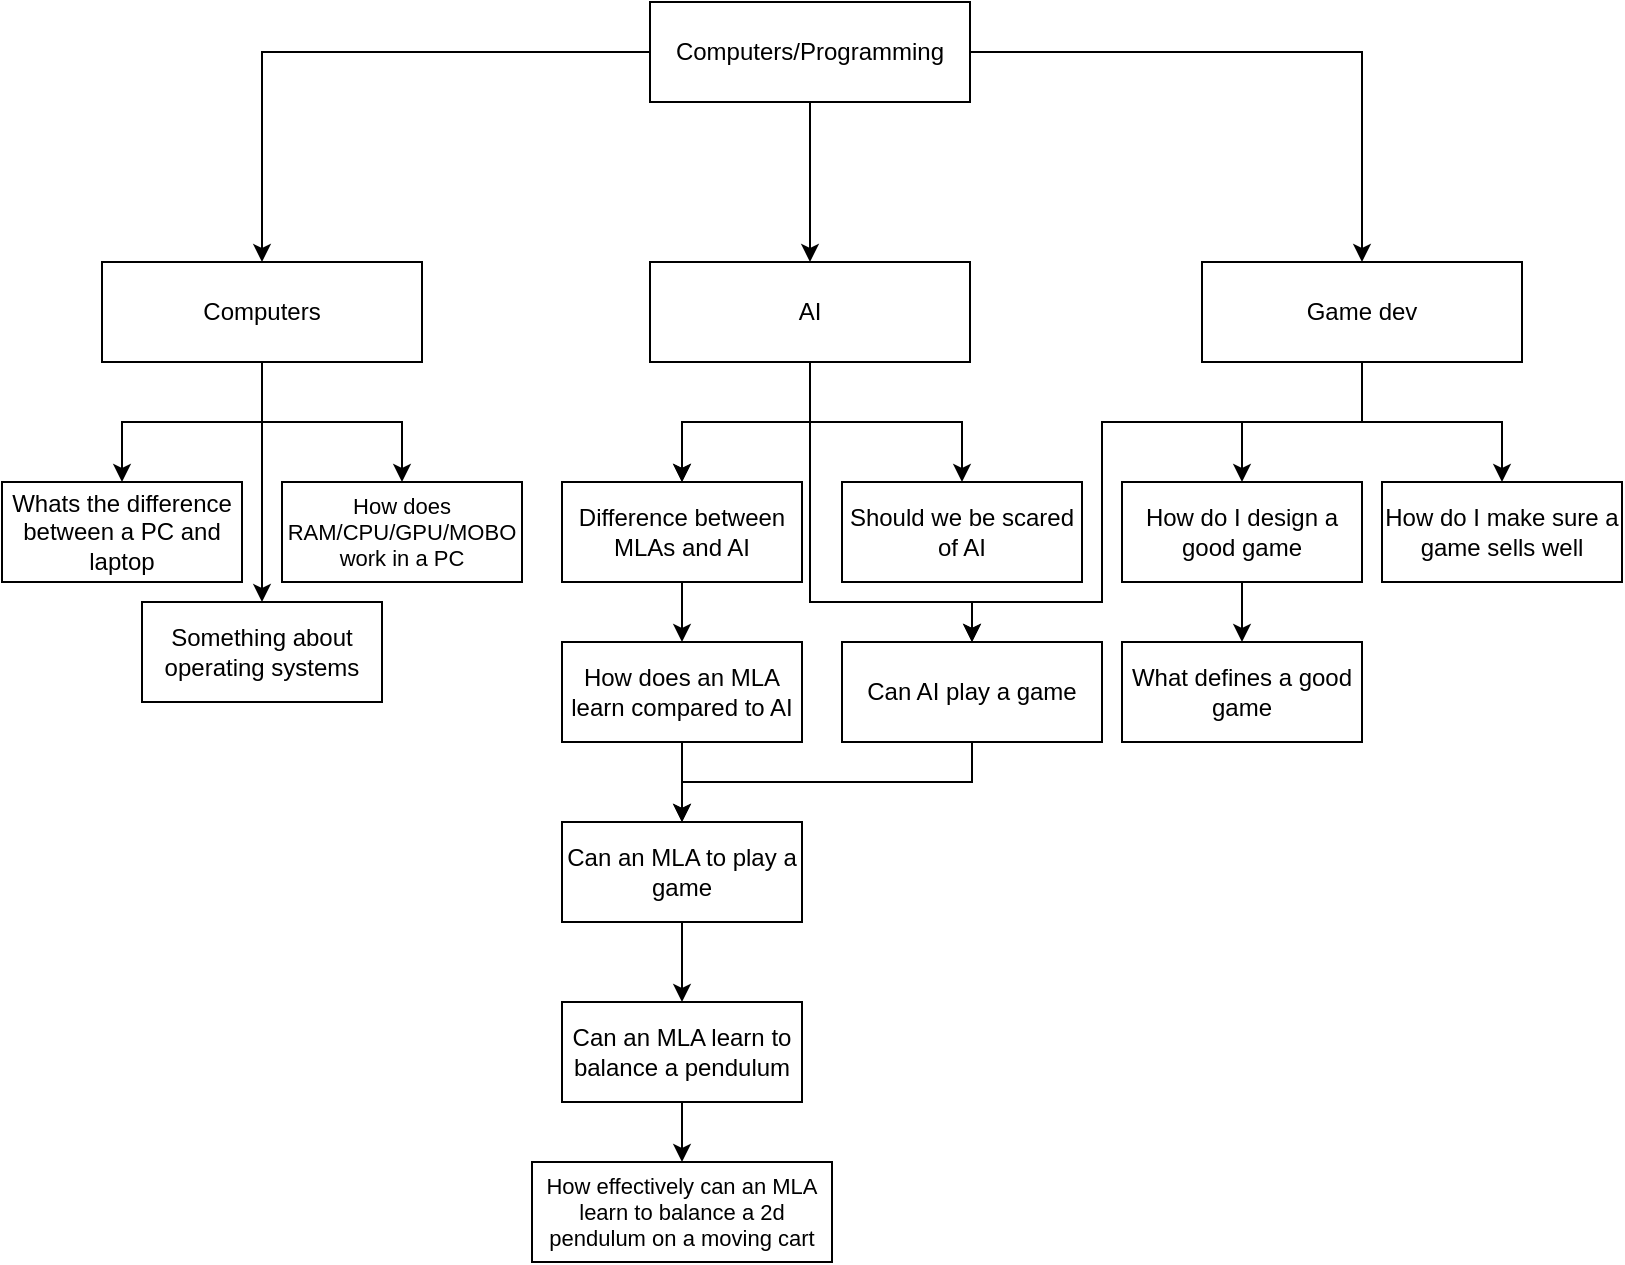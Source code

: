 <mxfile version="24.7.1" type="github">
  <diagram name="Page-1" id="hzhFGRTTYgDkyXCAooqA">
    <mxGraphModel dx="1134" dy="729" grid="1" gridSize="10" guides="1" tooltips="1" connect="1" arrows="1" fold="1" page="1" pageScale="1" pageWidth="827" pageHeight="1169" math="0" shadow="0">
      <root>
        <mxCell id="0" />
        <mxCell id="1" parent="0" />
        <mxCell id="y-fIZaDv1GcIduzcxcMh-4" value="" style="edgeStyle=orthogonalEdgeStyle;rounded=0;orthogonalLoop=1;jettySize=auto;html=1;" edge="1" parent="1" source="y-fIZaDv1GcIduzcxcMh-1" target="y-fIZaDv1GcIduzcxcMh-3">
          <mxGeometry relative="1" as="geometry" />
        </mxCell>
        <mxCell id="y-fIZaDv1GcIduzcxcMh-6" value="" style="edgeStyle=orthogonalEdgeStyle;rounded=0;orthogonalLoop=1;jettySize=auto;html=1;" edge="1" parent="1" source="y-fIZaDv1GcIduzcxcMh-1" target="y-fIZaDv1GcIduzcxcMh-5">
          <mxGeometry relative="1" as="geometry" />
        </mxCell>
        <mxCell id="y-fIZaDv1GcIduzcxcMh-8" value="" style="edgeStyle=orthogonalEdgeStyle;rounded=0;orthogonalLoop=1;jettySize=auto;html=1;" edge="1" parent="1" source="y-fIZaDv1GcIduzcxcMh-1" target="y-fIZaDv1GcIduzcxcMh-7">
          <mxGeometry relative="1" as="geometry" />
        </mxCell>
        <mxCell id="y-fIZaDv1GcIduzcxcMh-1" value="Computers/Programming" style="rounded=0;whiteSpace=wrap;html=1;" vertex="1" parent="1">
          <mxGeometry x="334" y="10" width="160" height="50" as="geometry" />
        </mxCell>
        <mxCell id="y-fIZaDv1GcIduzcxcMh-10" value="" style="edgeStyle=orthogonalEdgeStyle;rounded=0;orthogonalLoop=1;jettySize=auto;html=1;" edge="1" parent="1" source="y-fIZaDv1GcIduzcxcMh-3" target="y-fIZaDv1GcIduzcxcMh-9">
          <mxGeometry relative="1" as="geometry" />
        </mxCell>
        <mxCell id="y-fIZaDv1GcIduzcxcMh-13" style="edgeStyle=orthogonalEdgeStyle;rounded=0;orthogonalLoop=1;jettySize=auto;html=1;" edge="1" parent="1" source="y-fIZaDv1GcIduzcxcMh-3" target="y-fIZaDv1GcIduzcxcMh-12">
          <mxGeometry relative="1" as="geometry" />
        </mxCell>
        <mxCell id="y-fIZaDv1GcIduzcxcMh-37" style="edgeStyle=orthogonalEdgeStyle;rounded=0;orthogonalLoop=1;jettySize=auto;html=1;entryX=0.5;entryY=0;entryDx=0;entryDy=0;" edge="1" parent="1" source="y-fIZaDv1GcIduzcxcMh-3" target="y-fIZaDv1GcIduzcxcMh-15">
          <mxGeometry relative="1" as="geometry" />
        </mxCell>
        <mxCell id="y-fIZaDv1GcIduzcxcMh-3" value="Computers" style="rounded=0;whiteSpace=wrap;html=1;" vertex="1" parent="1">
          <mxGeometry x="60" y="140" width="160" height="50" as="geometry" />
        </mxCell>
        <mxCell id="y-fIZaDv1GcIduzcxcMh-19" value="" style="edgeStyle=orthogonalEdgeStyle;rounded=0;orthogonalLoop=1;jettySize=auto;html=1;" edge="1" parent="1" source="y-fIZaDv1GcIduzcxcMh-5" target="y-fIZaDv1GcIduzcxcMh-18">
          <mxGeometry relative="1" as="geometry" />
        </mxCell>
        <mxCell id="y-fIZaDv1GcIduzcxcMh-20" value="" style="edgeStyle=orthogonalEdgeStyle;rounded=0;orthogonalLoop=1;jettySize=auto;html=1;" edge="1" parent="1" source="y-fIZaDv1GcIduzcxcMh-5" target="y-fIZaDv1GcIduzcxcMh-18">
          <mxGeometry relative="1" as="geometry" />
        </mxCell>
        <mxCell id="y-fIZaDv1GcIduzcxcMh-23" style="edgeStyle=orthogonalEdgeStyle;rounded=0;orthogonalLoop=1;jettySize=auto;html=1;entryX=0.5;entryY=0;entryDx=0;entryDy=0;" edge="1" parent="1" source="y-fIZaDv1GcIduzcxcMh-5" target="y-fIZaDv1GcIduzcxcMh-24">
          <mxGeometry relative="1" as="geometry">
            <mxPoint x="524" y="250" as="targetPoint" />
          </mxGeometry>
        </mxCell>
        <mxCell id="y-fIZaDv1GcIduzcxcMh-41" style="edgeStyle=orthogonalEdgeStyle;rounded=0;orthogonalLoop=1;jettySize=auto;html=1;entryX=0.5;entryY=0;entryDx=0;entryDy=0;" edge="1" parent="1" source="y-fIZaDv1GcIduzcxcMh-5" target="y-fIZaDv1GcIduzcxcMh-34">
          <mxGeometry relative="1" as="geometry">
            <Array as="points">
              <mxPoint x="414" y="310" />
              <mxPoint x="495" y="310" />
            </Array>
          </mxGeometry>
        </mxCell>
        <mxCell id="y-fIZaDv1GcIduzcxcMh-5" value="AI" style="rounded=0;whiteSpace=wrap;html=1;" vertex="1" parent="1">
          <mxGeometry x="334" y="140" width="160" height="50" as="geometry" />
        </mxCell>
        <mxCell id="y-fIZaDv1GcIduzcxcMh-30" style="edgeStyle=orthogonalEdgeStyle;rounded=0;orthogonalLoop=1;jettySize=auto;html=1;entryX=0.5;entryY=0;entryDx=0;entryDy=0;" edge="1" parent="1" source="y-fIZaDv1GcIduzcxcMh-7" target="y-fIZaDv1GcIduzcxcMh-27">
          <mxGeometry relative="1" as="geometry" />
        </mxCell>
        <mxCell id="y-fIZaDv1GcIduzcxcMh-31" style="edgeStyle=orthogonalEdgeStyle;rounded=0;orthogonalLoop=1;jettySize=auto;html=1;entryX=0.5;entryY=0;entryDx=0;entryDy=0;" edge="1" parent="1" source="y-fIZaDv1GcIduzcxcMh-7" target="y-fIZaDv1GcIduzcxcMh-26">
          <mxGeometry relative="1" as="geometry" />
        </mxCell>
        <mxCell id="y-fIZaDv1GcIduzcxcMh-40" style="edgeStyle=orthogonalEdgeStyle;rounded=0;orthogonalLoop=1;jettySize=auto;html=1;entryX=0.5;entryY=0;entryDx=0;entryDy=0;" edge="1" parent="1" source="y-fIZaDv1GcIduzcxcMh-7" target="y-fIZaDv1GcIduzcxcMh-34">
          <mxGeometry relative="1" as="geometry">
            <Array as="points">
              <mxPoint x="690" y="220" />
              <mxPoint x="560" y="220" />
              <mxPoint x="560" y="310" />
              <mxPoint x="495" y="310" />
            </Array>
          </mxGeometry>
        </mxCell>
        <mxCell id="y-fIZaDv1GcIduzcxcMh-7" value="Game dev" style="rounded=0;whiteSpace=wrap;html=1;" vertex="1" parent="1">
          <mxGeometry x="610" y="140" width="160" height="50" as="geometry" />
        </mxCell>
        <mxCell id="y-fIZaDv1GcIduzcxcMh-9" value="How does RAM/CPU/GPU/MOBO work in a PC" style="rounded=0;whiteSpace=wrap;html=1;fontSize=11;" vertex="1" parent="1">
          <mxGeometry x="150" y="250" width="120" height="50" as="geometry" />
        </mxCell>
        <mxCell id="y-fIZaDv1GcIduzcxcMh-12" value="Whats the difference between a PC and laptop" style="rounded=0;whiteSpace=wrap;html=1;" vertex="1" parent="1">
          <mxGeometry x="10" y="250" width="120" height="50" as="geometry" />
        </mxCell>
        <mxCell id="y-fIZaDv1GcIduzcxcMh-15" value="Something about operating systems" style="rounded=0;whiteSpace=wrap;html=1;" vertex="1" parent="1">
          <mxGeometry x="80" y="310" width="120" height="50" as="geometry" />
        </mxCell>
        <mxCell id="y-fIZaDv1GcIduzcxcMh-43" value="" style="edgeStyle=orthogonalEdgeStyle;rounded=0;orthogonalLoop=1;jettySize=auto;html=1;" edge="1" parent="1" source="y-fIZaDv1GcIduzcxcMh-18" target="y-fIZaDv1GcIduzcxcMh-42">
          <mxGeometry relative="1" as="geometry" />
        </mxCell>
        <mxCell id="y-fIZaDv1GcIduzcxcMh-18" value="Difference between MLAs and AI" style="rounded=0;whiteSpace=wrap;html=1;" vertex="1" parent="1">
          <mxGeometry x="290" y="250" width="120" height="50" as="geometry" />
        </mxCell>
        <mxCell id="y-fIZaDv1GcIduzcxcMh-24" value="Should we be scared of AI" style="rounded=0;whiteSpace=wrap;html=1;" vertex="1" parent="1">
          <mxGeometry x="430" y="250" width="120" height="50" as="geometry" />
        </mxCell>
        <mxCell id="y-fIZaDv1GcIduzcxcMh-26" value="How do I make sure a game sells well" style="rounded=0;whiteSpace=wrap;html=1;" vertex="1" parent="1">
          <mxGeometry x="700" y="250" width="120" height="50" as="geometry" />
        </mxCell>
        <mxCell id="y-fIZaDv1GcIduzcxcMh-32" style="edgeStyle=orthogonalEdgeStyle;rounded=0;orthogonalLoop=1;jettySize=auto;html=1;entryX=0.5;entryY=0;entryDx=0;entryDy=0;" edge="1" parent="1" source="y-fIZaDv1GcIduzcxcMh-27" target="y-fIZaDv1GcIduzcxcMh-28">
          <mxGeometry relative="1" as="geometry" />
        </mxCell>
        <mxCell id="y-fIZaDv1GcIduzcxcMh-27" value="How do I design a good game" style="rounded=0;whiteSpace=wrap;html=1;" vertex="1" parent="1">
          <mxGeometry x="570" y="250" width="120" height="50" as="geometry" />
        </mxCell>
        <mxCell id="y-fIZaDv1GcIduzcxcMh-28" value="What defines a good game" style="rounded=0;whiteSpace=wrap;html=1;" vertex="1" parent="1">
          <mxGeometry x="570" y="330" width="120" height="50" as="geometry" />
        </mxCell>
        <mxCell id="y-fIZaDv1GcIduzcxcMh-46" style="edgeStyle=orthogonalEdgeStyle;rounded=0;orthogonalLoop=1;jettySize=auto;html=1;entryX=0.5;entryY=0;entryDx=0;entryDy=0;" edge="1" parent="1" source="y-fIZaDv1GcIduzcxcMh-34" target="y-fIZaDv1GcIduzcxcMh-44">
          <mxGeometry relative="1" as="geometry">
            <Array as="points">
              <mxPoint x="495" y="400" />
              <mxPoint x="350" y="400" />
            </Array>
          </mxGeometry>
        </mxCell>
        <mxCell id="y-fIZaDv1GcIduzcxcMh-34" value="Can AI play a game" style="rounded=0;whiteSpace=wrap;html=1;" vertex="1" parent="1">
          <mxGeometry x="430" y="330" width="130" height="50" as="geometry" />
        </mxCell>
        <mxCell id="y-fIZaDv1GcIduzcxcMh-45" value="" style="edgeStyle=orthogonalEdgeStyle;rounded=0;orthogonalLoop=1;jettySize=auto;html=1;" edge="1" parent="1" source="y-fIZaDv1GcIduzcxcMh-42" target="y-fIZaDv1GcIduzcxcMh-44">
          <mxGeometry relative="1" as="geometry" />
        </mxCell>
        <mxCell id="y-fIZaDv1GcIduzcxcMh-42" value="How does an MLA learn compared to AI" style="rounded=0;whiteSpace=wrap;html=1;" vertex="1" parent="1">
          <mxGeometry x="290" y="330" width="120" height="50" as="geometry" />
        </mxCell>
        <mxCell id="y-fIZaDv1GcIduzcxcMh-48" value="" style="edgeStyle=orthogonalEdgeStyle;rounded=0;orthogonalLoop=1;jettySize=auto;html=1;" edge="1" parent="1" source="y-fIZaDv1GcIduzcxcMh-44" target="y-fIZaDv1GcIduzcxcMh-47">
          <mxGeometry relative="1" as="geometry" />
        </mxCell>
        <mxCell id="y-fIZaDv1GcIduzcxcMh-44" value="Can an MLA to play a game" style="rounded=0;whiteSpace=wrap;html=1;" vertex="1" parent="1">
          <mxGeometry x="290" y="420" width="120" height="50" as="geometry" />
        </mxCell>
        <mxCell id="y-fIZaDv1GcIduzcxcMh-50" value="" style="edgeStyle=orthogonalEdgeStyle;rounded=0;orthogonalLoop=1;jettySize=auto;html=1;" edge="1" parent="1" source="y-fIZaDv1GcIduzcxcMh-47" target="y-fIZaDv1GcIduzcxcMh-49">
          <mxGeometry relative="1" as="geometry" />
        </mxCell>
        <mxCell id="y-fIZaDv1GcIduzcxcMh-47" value="Can an MLA learn to balance a pendulum" style="rounded=0;whiteSpace=wrap;html=1;" vertex="1" parent="1">
          <mxGeometry x="290" y="510" width="120" height="50" as="geometry" />
        </mxCell>
        <mxCell id="y-fIZaDv1GcIduzcxcMh-49" value="How effectively can an MLA learn to balance a 2d pendulum on a moving cart" style="rounded=0;whiteSpace=wrap;html=1;fontSize=11;" vertex="1" parent="1">
          <mxGeometry x="275" y="590" width="150" height="50" as="geometry" />
        </mxCell>
      </root>
    </mxGraphModel>
  </diagram>
</mxfile>
